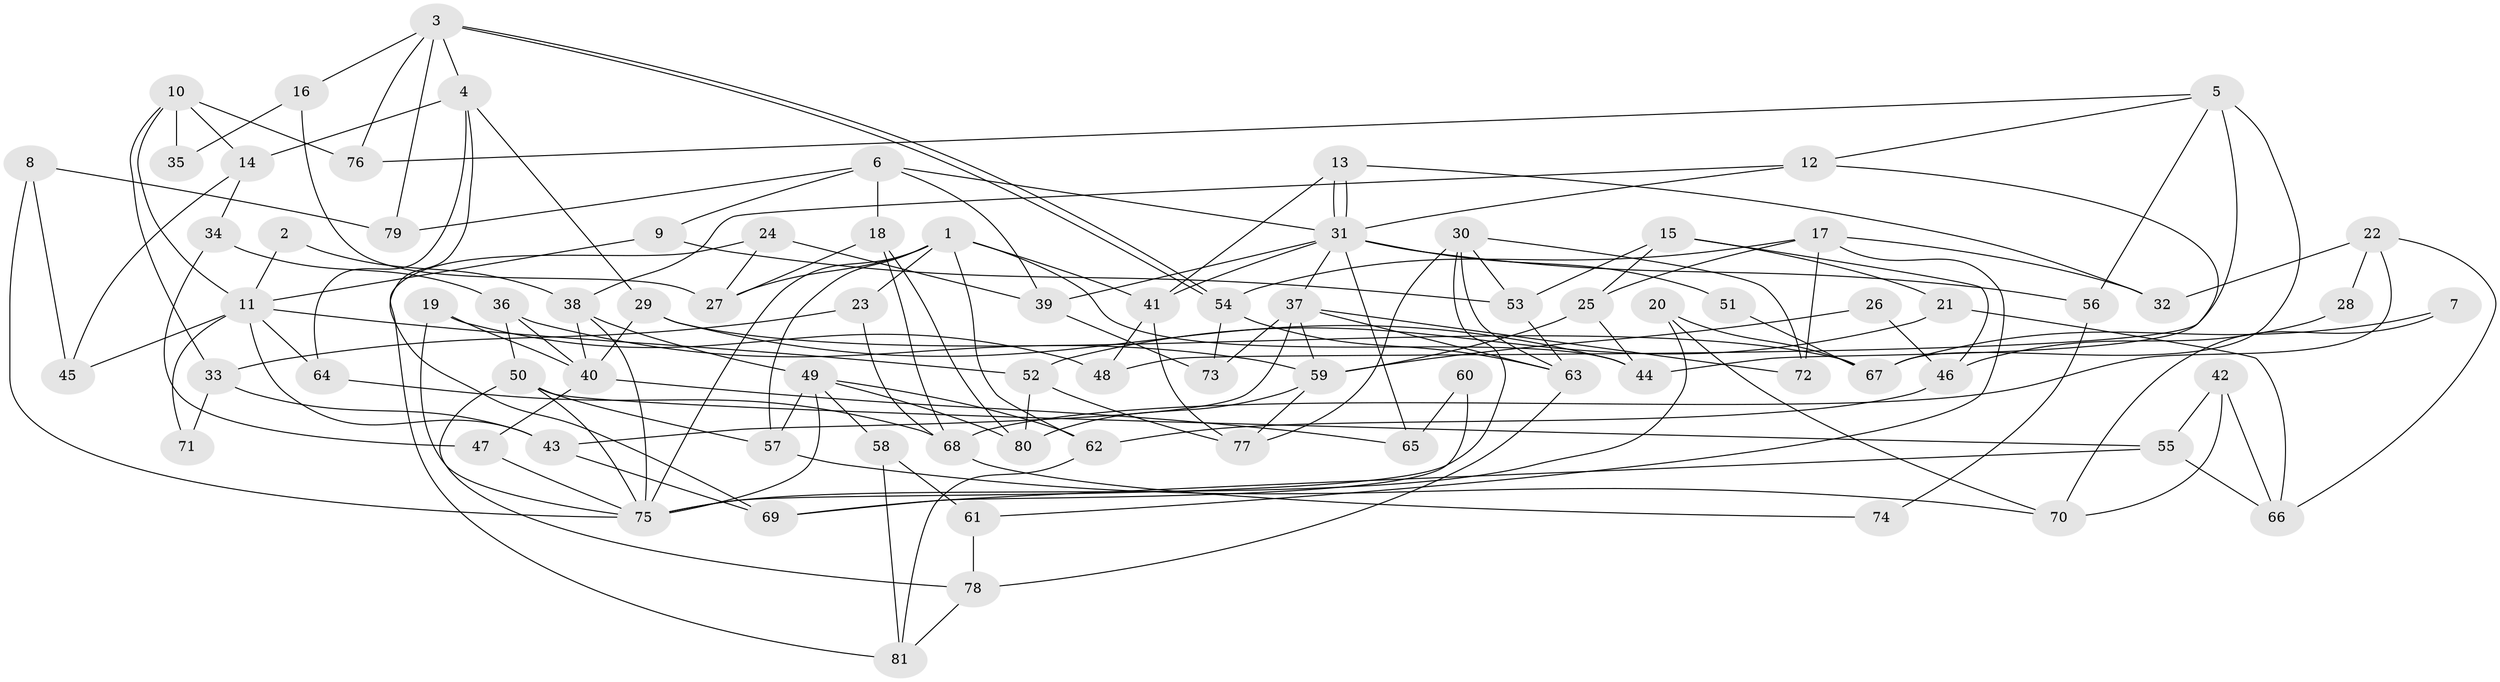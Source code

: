 // coarse degree distribution, {7: 0.07317073170731707, 5: 0.17073170731707318, 4: 0.17073170731707318, 3: 0.24390243902439024, 6: 0.17073170731707318, 10: 0.04878048780487805, 2: 0.04878048780487805, 9: 0.04878048780487805, 8: 0.024390243902439025}
// Generated by graph-tools (version 1.1) at 2025/37/03/04/25 23:37:03]
// undirected, 81 vertices, 162 edges
graph export_dot {
  node [color=gray90,style=filled];
  1;
  2;
  3;
  4;
  5;
  6;
  7;
  8;
  9;
  10;
  11;
  12;
  13;
  14;
  15;
  16;
  17;
  18;
  19;
  20;
  21;
  22;
  23;
  24;
  25;
  26;
  27;
  28;
  29;
  30;
  31;
  32;
  33;
  34;
  35;
  36;
  37;
  38;
  39;
  40;
  41;
  42;
  43;
  44;
  45;
  46;
  47;
  48;
  49;
  50;
  51;
  52;
  53;
  54;
  55;
  56;
  57;
  58;
  59;
  60;
  61;
  62;
  63;
  64;
  65;
  66;
  67;
  68;
  69;
  70;
  71;
  72;
  73;
  74;
  75;
  76;
  77;
  78;
  79;
  80;
  81;
  1 -- 57;
  1 -- 75;
  1 -- 23;
  1 -- 27;
  1 -- 41;
  1 -- 44;
  1 -- 62;
  2 -- 38;
  2 -- 11;
  3 -- 76;
  3 -- 54;
  3 -- 54;
  3 -- 4;
  3 -- 16;
  3 -- 79;
  4 -- 69;
  4 -- 14;
  4 -- 29;
  4 -- 64;
  5 -- 12;
  5 -- 48;
  5 -- 56;
  5 -- 67;
  5 -- 76;
  6 -- 31;
  6 -- 39;
  6 -- 9;
  6 -- 18;
  6 -- 79;
  7 -- 67;
  7 -- 70;
  8 -- 79;
  8 -- 75;
  8 -- 45;
  9 -- 11;
  9 -- 53;
  10 -- 33;
  10 -- 11;
  10 -- 14;
  10 -- 35;
  10 -- 76;
  11 -- 45;
  11 -- 52;
  11 -- 43;
  11 -- 64;
  11 -- 71;
  12 -- 31;
  12 -- 38;
  12 -- 44;
  13 -- 31;
  13 -- 31;
  13 -- 41;
  13 -- 32;
  14 -- 34;
  14 -- 45;
  15 -- 53;
  15 -- 25;
  15 -- 21;
  15 -- 46;
  16 -- 27;
  16 -- 35;
  17 -- 72;
  17 -- 54;
  17 -- 25;
  17 -- 32;
  17 -- 61;
  18 -- 27;
  18 -- 68;
  18 -- 80;
  19 -- 75;
  19 -- 40;
  19 -- 48;
  20 -- 75;
  20 -- 67;
  20 -- 70;
  21 -- 66;
  21 -- 52;
  22 -- 68;
  22 -- 32;
  22 -- 28;
  22 -- 66;
  23 -- 68;
  23 -- 33;
  24 -- 81;
  24 -- 39;
  24 -- 27;
  25 -- 44;
  25 -- 59;
  26 -- 59;
  26 -- 46;
  28 -- 46;
  29 -- 44;
  29 -- 40;
  29 -- 67;
  30 -- 75;
  30 -- 77;
  30 -- 53;
  30 -- 63;
  30 -- 72;
  31 -- 37;
  31 -- 39;
  31 -- 41;
  31 -- 51;
  31 -- 56;
  31 -- 65;
  33 -- 43;
  33 -- 71;
  34 -- 47;
  34 -- 36;
  36 -- 59;
  36 -- 40;
  36 -- 50;
  37 -- 63;
  37 -- 59;
  37 -- 43;
  37 -- 72;
  37 -- 73;
  38 -- 40;
  38 -- 75;
  38 -- 49;
  39 -- 73;
  40 -- 47;
  40 -- 65;
  41 -- 48;
  41 -- 77;
  42 -- 66;
  42 -- 70;
  42 -- 55;
  43 -- 69;
  46 -- 62;
  47 -- 75;
  49 -- 80;
  49 -- 57;
  49 -- 58;
  49 -- 62;
  49 -- 75;
  50 -- 78;
  50 -- 55;
  50 -- 57;
  50 -- 75;
  51 -- 67;
  52 -- 80;
  52 -- 77;
  53 -- 63;
  54 -- 63;
  54 -- 73;
  55 -- 66;
  55 -- 69;
  56 -- 74;
  57 -- 70;
  58 -- 61;
  58 -- 81;
  59 -- 77;
  59 -- 80;
  60 -- 65;
  60 -- 69;
  61 -- 78;
  62 -- 81;
  63 -- 78;
  64 -- 68;
  68 -- 74;
  78 -- 81;
}
